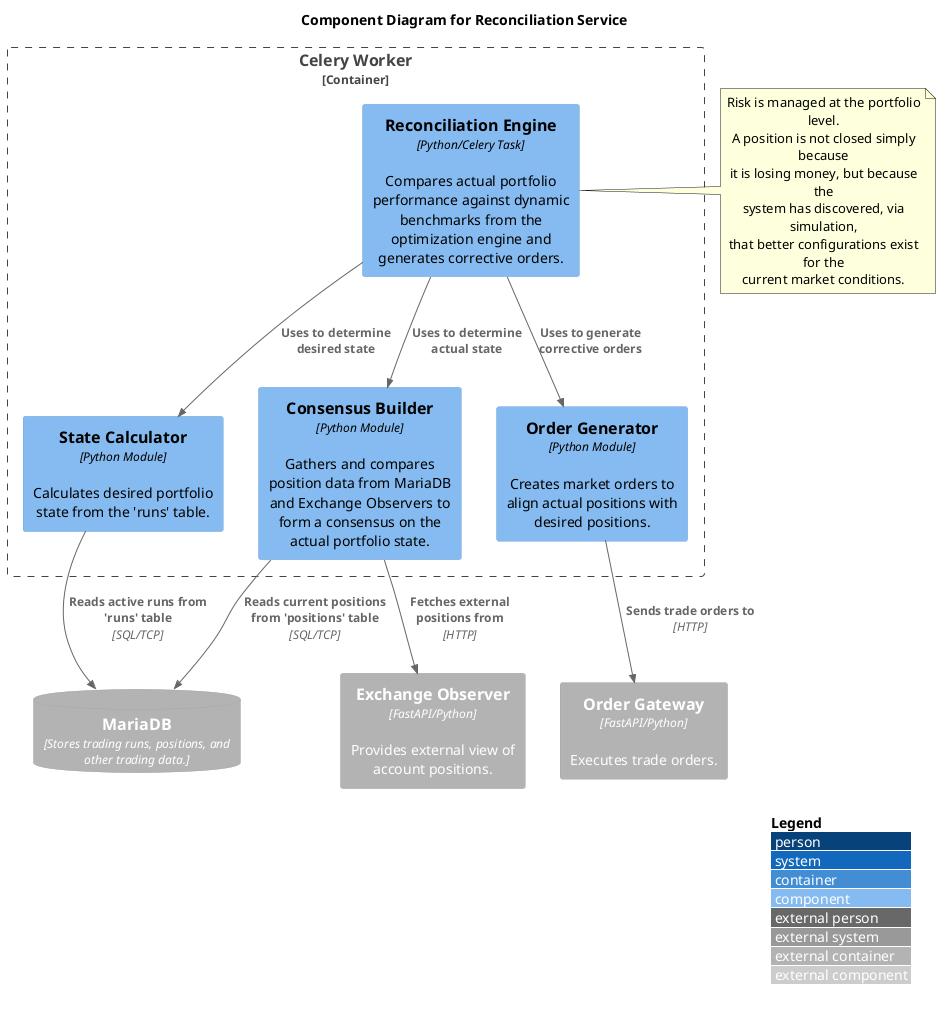 @startuml Reconciliation Service Components

!include <C4/C4_Component.puml>

LAYOUT_WITH_LEGEND()
LAYOUT_TOP_DOWN()

title Component Diagram for Reconciliation Service

Container_Boundary(celery_worker, "Celery Worker") {
    Component(reconciliation_engine, "Reconciliation Engine", "Python/Celery Task", "Compares actual portfolio performance against dynamic benchmarks from the optimization engine and generates corrective orders.")
    Component(state_calculator, "State Calculator", "Python Module", "Calculates desired portfolio state from the 'runs' table.")
    Component(consensus_builder, "Consensus Builder", "Python Module", "Gathers and compares position data from MariaDB and Exchange Observers to form a consensus on the actual portfolio state.")
    Component(order_generator, "Order Generator", "Python Module", "Creates market orders to align actual positions with desired positions.")
    
    Rel(reconciliation_engine, state_calculator, "Uses to determine desired state")
    Rel(reconciliation_engine, consensus_builder, "Uses to determine actual state")
    Rel(reconciliation_engine, order_generator, "Uses to generate corrective orders")
}

ContainerDb_Ext(mariadb, "MariaDB", "Stores trading runs, positions, and other trading data.")
Container_Ext(order_gateway, "Order Gateway", "FastAPI/Python", "Executes trade orders.")
Container_Ext(exchange_observer, "Exchange Observer", "FastAPI/Python", "Provides external view of account positions.")

Rel(state_calculator, mariadb, "Reads active runs from 'runs' table", "SQL/TCP")
Rel(consensus_builder, mariadb, "Reads current positions from 'positions' table", "SQL/TCP")
Rel(consensus_builder, exchange_observer, "Fetches external positions from", "HTTP")
Rel(order_generator, order_gateway, "Sends trade orders to", "HTTP")

note right of reconciliation_engine
  Risk is managed at the portfolio level.
  A position is not closed simply because
  it is losing money, but because the
  system has discovered, via simulation,
  that better configurations exist for the
  current market conditions.
end note

@enduml
